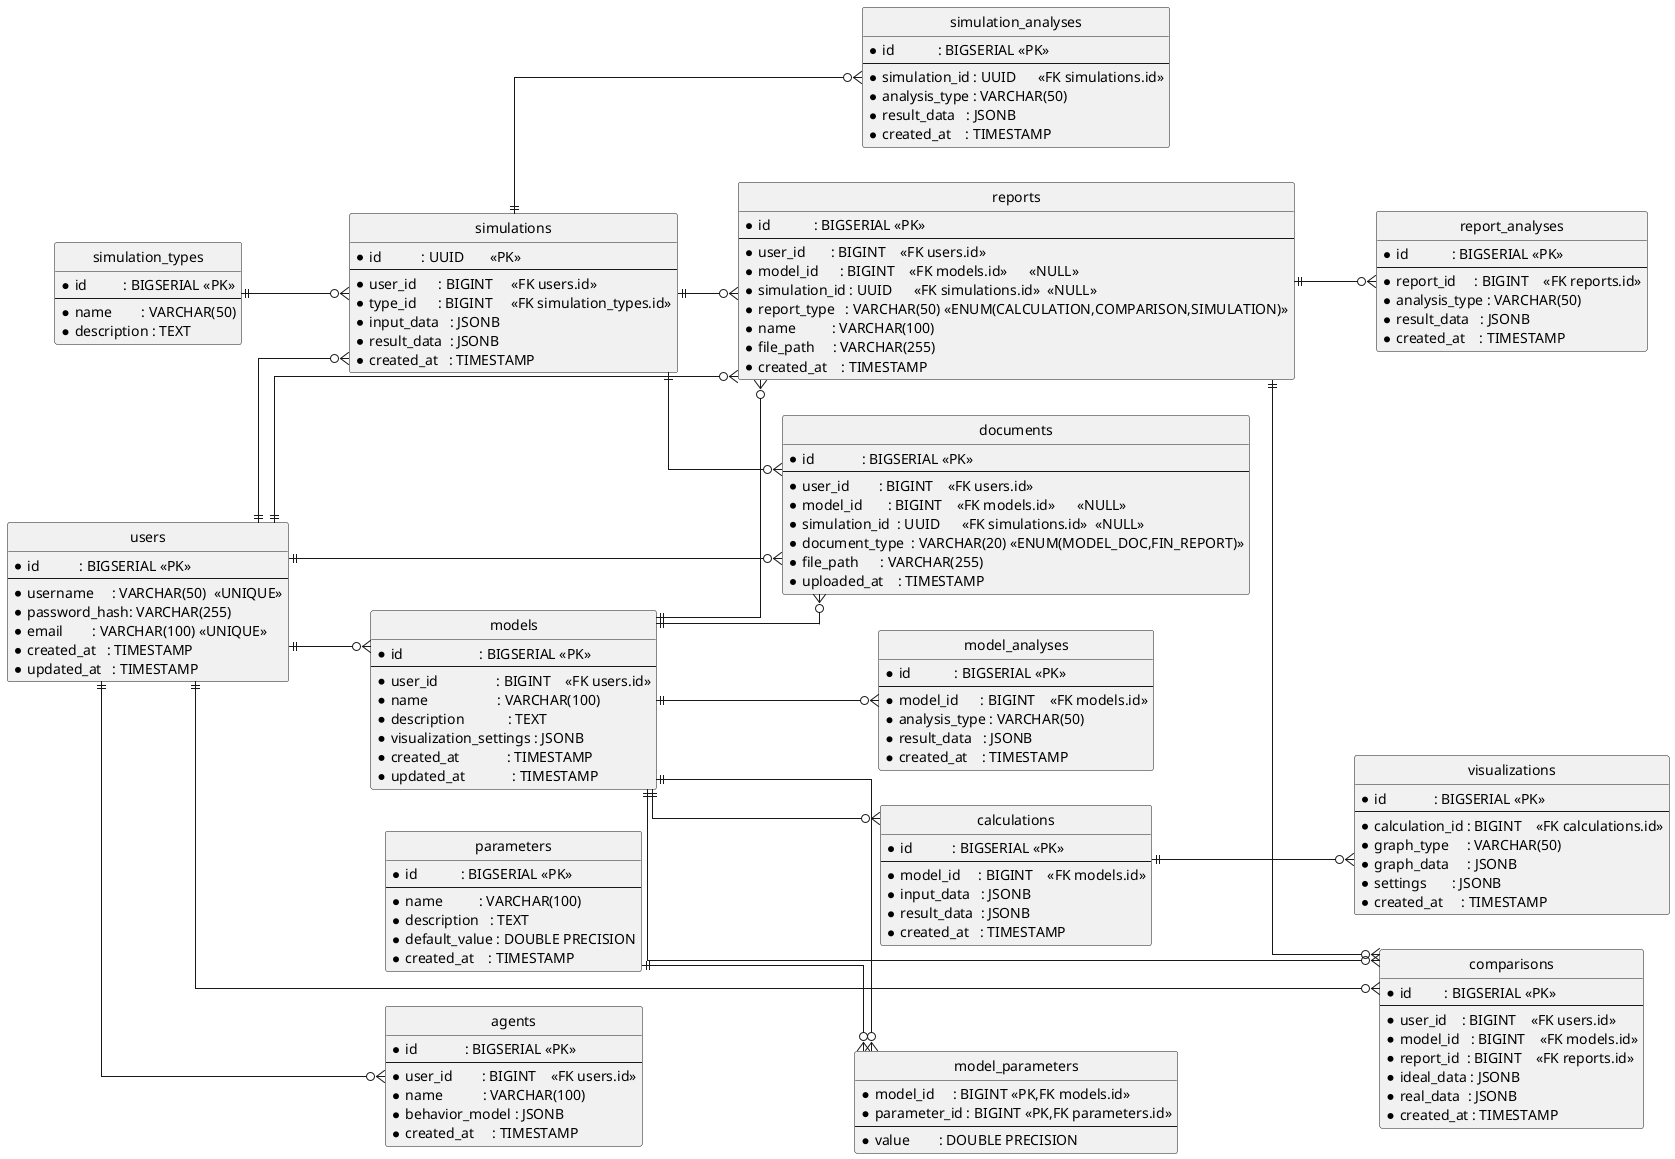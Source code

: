 @startuml
' Отключаем кружки у связей и задаём ортогональные линии
hide circle
skinparam linetype ortho
skinparam shadowing false

' Шрифты и размеры
skinparam entityFontName Arial
skinparam entityFontSize 12

' Стиль сущностей
skinparam entity {
  BackgroundColor #E8F5E9
  BorderColor #388E3C
  FontColor #1B5E20
}

' Расположение слева направо
left to right direction

' Пользователи
entity users {
  * id           : BIGSERIAL <<PK>>
  --
  * username     : VARCHAR(50)  <<UNIQUE>>
  * password_hash: VARCHAR(255)
  * email        : VARCHAR(100) <<UNIQUE>>
  * created_at   : TIMESTAMP
  * updated_at   : TIMESTAMP
}

' Математические модели
entity models {
  * id                     : BIGSERIAL <<PK>>
  --
  * user_id                : BIGINT    <<FK users.id>>
  * name                   : VARCHAR(100)
  * description            : TEXT
  * visualization_settings : JSONB
  * created_at             : TIMESTAMP
  * updated_at             : TIMESTAMP
}

entity parameters {
  * id            : BIGSERIAL <<PK>>
  --
  * name          : VARCHAR(100)
  * description   : TEXT
  * default_value : DOUBLE PRECISION
  * created_at    : TIMESTAMP
}

entity model_parameters {
  * model_id     : BIGINT <<PK,FK models.id>>
  * parameter_id : BIGINT <<PK,FK parameters.id>>
  --
  * value        : DOUBLE PRECISION
}

' Расчёты и визуализации
entity calculations {
  * id           : BIGSERIAL <<PK>>
  --
  * model_id     : BIGINT    <<FK models.id>>
  * input_data   : JSONB
  * result_data  : JSONB
  * created_at   : TIMESTAMP
}

entity visualizations {
  * id             : BIGSERIAL <<PK>>
  --
  * calculation_id : BIGINT    <<FK calculations.id>>
  * graph_type     : VARCHAR(50)
  * graph_data     : JSONB
  * settings       : JSONB
  * created_at     : TIMESTAMP
}

' Симуляции
entity simulation_types {
  * id          : BIGSERIAL <<PK>>
  --
  * name        : VARCHAR(50)
  * description : TEXT
}

entity simulations {
  * id           : UUID       <<PK>>
  --
  * user_id      : BIGINT     <<FK users.id>>
  * type_id      : BIGINT     <<FK simulation_types.id>>
  * input_data   : JSONB
  * result_data  : JSONB
  * created_at   : TIMESTAMP
}

entity agents {
  * id             : BIGSERIAL <<PK>>
  --
  * user_id        : BIGINT    <<FK users.id>>
  * name           : VARCHAR(100)
  * behavior_model : JSONB
  * created_at     : TIMESTAMP
}

' Документы (модельные и финансовые)
entity documents {
  * id             : BIGSERIAL <<PK>>
  --
  * user_id        : BIGINT    <<FK users.id>>
  * model_id       : BIGINT    <<FK models.id>>      <<NULL>>
  * simulation_id  : UUID      <<FK simulations.id>>  <<NULL>>
  * document_type  : VARCHAR(20) <<ENUM(MODEL_DOC,FIN_REPORT)>>
  * file_path      : VARCHAR(255)
  * uploaded_at    : TIMESTAMP
}

' Экспорты / Сохранённые отчёты
entity reports {
  * id            : BIGSERIAL <<PK>>
  --
  * user_id       : BIGINT    <<FK users.id>>
  * model_id      : BIGINT    <<FK models.id>>      <<NULL>>
  * simulation_id : UUID      <<FK simulations.id>>  <<NULL>>
  * report_type   : VARCHAR(50) <<ENUM(CALCULATION,COMPARISON,SIMULATION)>>
  * name          : VARCHAR(100)
  * file_path     : VARCHAR(255)
  * created_at    : TIMESTAMP
}

' Сравнение идеального и реального
entity comparisons {
  * id         : BIGSERIAL <<PK>>
  --
  * user_id    : BIGINT    <<FK users.id>>
  * model_id   : BIGINT    <<FK models.id>>
  * report_id  : BIGINT    <<FK reports.id>>
  * ideal_data : JSONB
  * real_data  : JSONB
  * created_at : TIMESTAMP
}

' AI-анализ документов и отчётов
entity model_analyses {
  * id            : BIGSERIAL <<PK>>
  --
  * model_id      : BIGINT    <<FK models.id>>
  * analysis_type : VARCHAR(50)
  * result_data   : JSONB
  * created_at    : TIMESTAMP
}

entity report_analyses {
  * id            : BIGSERIAL <<PK>>
  --
  * report_id     : BIGINT    <<FK reports.id>>
  * analysis_type : VARCHAR(50)
  * result_data   : JSONB
  * created_at    : TIMESTAMP
}

entity simulation_analyses {
  * id            : BIGSERIAL <<PK>>
  --
  * simulation_id : UUID      <<FK simulations.id>>
  * analysis_type : VARCHAR(50)
  * result_data   : JSONB
  * created_at    : TIMESTAMP
}

'--- Связи ---
users               ||--o{ models
users               ||--o{ simulations
users               ||--o{ agents
users               ||--o{ documents
users               ||--o{ reports
users               ||--o{ comparisons

models              ||--o{ model_parameters
parameters          ||--o{ model_parameters

models              ||--o{ calculations
calculations        ||--o{ visualizations

simulation_types    ||--o{ simulations
simulations         ||--o{ simulation_analyses

models              ||--o{ model_analyses
reports             ||--o{ report_analyses

models              ||--o{ documents
simulations         ||--o{ documents

models              ||--o{ reports
simulations         ||--o{ reports

models              ||--o{ comparisons
reports             ||--o{ comparisons

@enduml
